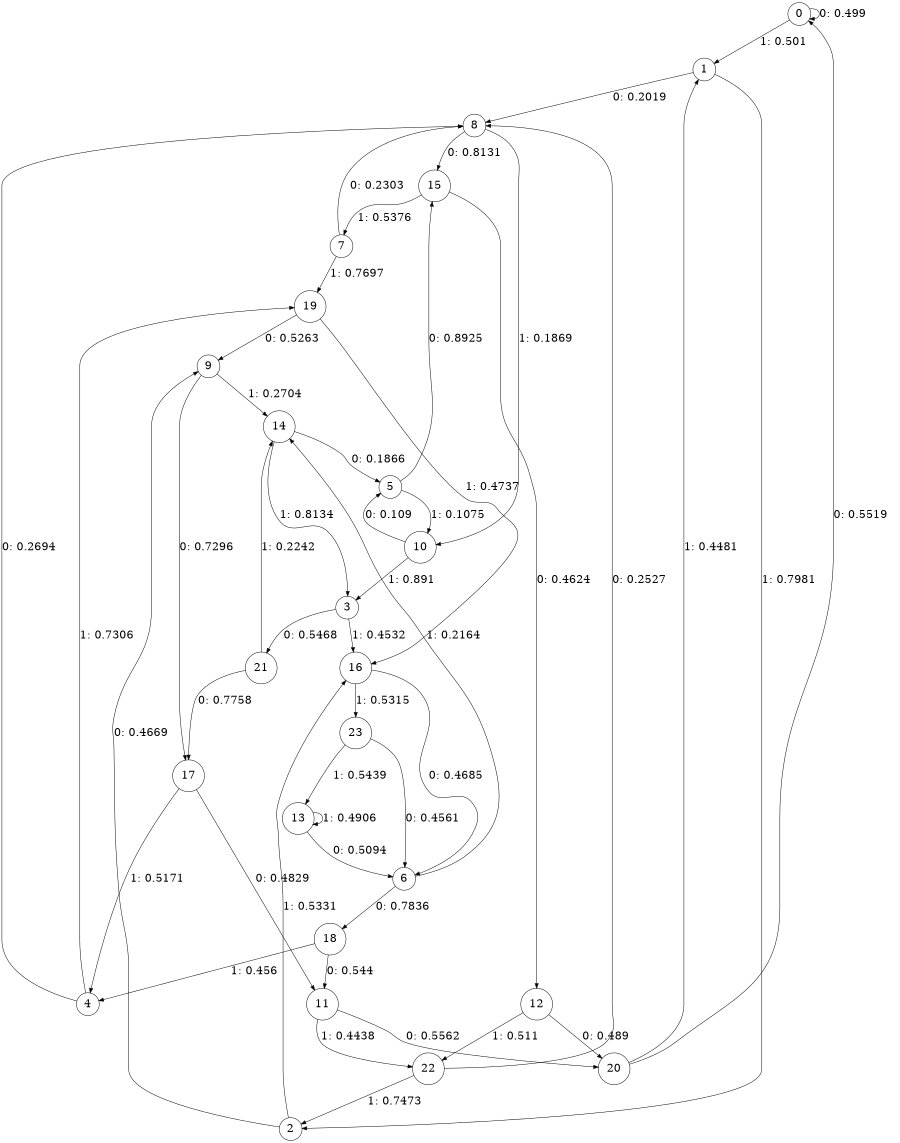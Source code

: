 digraph "ch17concat_phase3_L7" {
size = "6,8.5";
ratio = "fill";
node [shape = circle];
node [fontsize = 24];
edge [fontsize = 24];
0 -> 0 [label = "0: 0.499    "];
0 -> 1 [label = "1: 0.501    "];
1 -> 8 [label = "0: 0.2019   "];
1 -> 2 [label = "1: 0.7981   "];
2 -> 9 [label = "0: 0.4669   "];
2 -> 16 [label = "1: 0.5331   "];
3 -> 21 [label = "0: 0.5468   "];
3 -> 16 [label = "1: 0.4532   "];
4 -> 8 [label = "0: 0.2694   "];
4 -> 19 [label = "1: 0.7306   "];
5 -> 15 [label = "0: 0.8925   "];
5 -> 10 [label = "1: 0.1075   "];
6 -> 18 [label = "0: 0.7836   "];
6 -> 14 [label = "1: 0.2164   "];
7 -> 8 [label = "0: 0.2303   "];
7 -> 19 [label = "1: 0.7697   "];
8 -> 15 [label = "0: 0.8131   "];
8 -> 10 [label = "1: 0.1869   "];
9 -> 17 [label = "0: 0.7296   "];
9 -> 14 [label = "1: 0.2704   "];
10 -> 5 [label = "0: 0.109    "];
10 -> 3 [label = "1: 0.891    "];
11 -> 20 [label = "0: 0.5562   "];
11 -> 22 [label = "1: 0.4438   "];
12 -> 20 [label = "0: 0.489    "];
12 -> 22 [label = "1: 0.511    "];
13 -> 6 [label = "0: 0.5094   "];
13 -> 13 [label = "1: 0.4906   "];
14 -> 5 [label = "0: 0.1866   "];
14 -> 3 [label = "1: 0.8134   "];
15 -> 12 [label = "0: 0.4624   "];
15 -> 7 [label = "1: 0.5376   "];
16 -> 6 [label = "0: 0.4685   "];
16 -> 23 [label = "1: 0.5315   "];
17 -> 11 [label = "0: 0.4829   "];
17 -> 4 [label = "1: 0.5171   "];
18 -> 11 [label = "0: 0.544    "];
18 -> 4 [label = "1: 0.456    "];
19 -> 9 [label = "0: 0.5263   "];
19 -> 16 [label = "1: 0.4737   "];
20 -> 0 [label = "0: 0.5519   "];
20 -> 1 [label = "1: 0.4481   "];
21 -> 17 [label = "0: 0.7758   "];
21 -> 14 [label = "1: 0.2242   "];
22 -> 8 [label = "0: 0.2527   "];
22 -> 2 [label = "1: 0.7473   "];
23 -> 6 [label = "0: 0.4561   "];
23 -> 13 [label = "1: 0.5439   "];
}